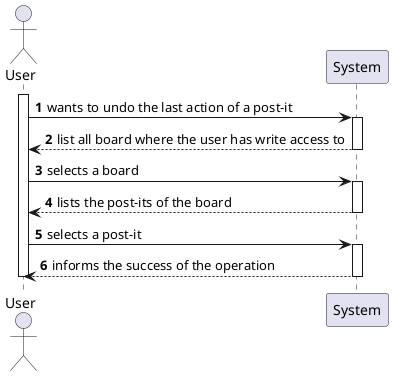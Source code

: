 @startuml US3008_SSD
autonumber

actor "User" as U
participant "System" as SYS

activate U

U -> SYS : wants to undo the last action of a post-it
activate SYS
SYS --> U : list all board where the user has write access to
deactivate SYS
U -> SYS : selects a board
activate SYS
SYS --> U : lists the post-its of the board
deactivate SYS
U -> SYS : selects a post-it
activate SYS
SYS --> U : informs the success of the operation
deactivate SYS

deactivate U

@enduml
